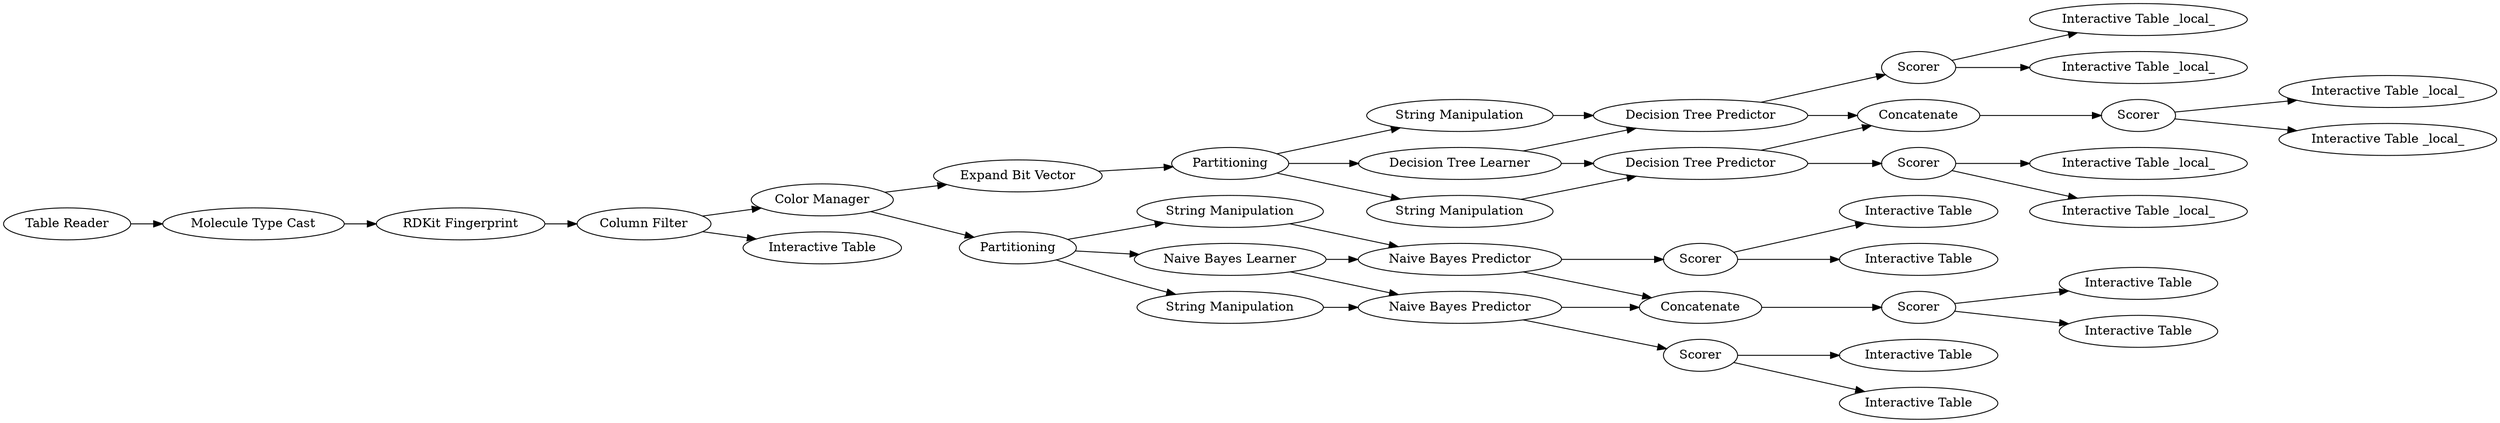digraph {
	"-8771212247369929625_365" [label="Interactive Table _local_"]
	"-8771212247369929625_355" [label=Scorer]
	"-8771212247369929625_364" [label="String Manipulation"]
	"-8771212247369929625_56" [label="Interactive Table"]
	"-8771212247369929625_363" [label="Interactive Table _local_"]
	"-8771212247369929625_50" [label=Concatenate]
	"-8771212247369929625_367" [label="Decision Tree Learner"]
	"-8771212247369929625_345" [label="Molecule Type Cast"]
	"-8771212247369929625_49" [label="String Manipulation"]
	"-8771212247369929625_55" [label="Interactive Table"]
	"-8771212247369929625_356" [label=Scorer]
	"-8771212247369929625_58" [label="Interactive Table"]
	"-8771212247369929625_5" [label="Color Manager"]
	"-8771212247369929625_361" [label="Interactive Table _local_"]
	"-8771212247369929625_370" [label="Expand Bit Vector"]
	"-8771212247369929625_366" [label="Interactive Table _local_"]
	"-8771212247369929625_354" [label=Scorer]
	"-8771212247369929625_62" [label=Scorer]
	"-8771212247369929625_357" [label="String Manipulation"]
	"-8771212247369929625_349" [label="Naive Bayes Predictor"]
	"-8771212247369929625_54" [label="Interactive Table"]
	"-8771212247369929625_362" [label=Partitioning]
	"-8771212247369929625_14" [label=Partitioning]
	"-8771212247369929625_64" [label=Scorer]
	"-8771212247369929625_63" [label=Scorer]
	"-8771212247369929625_253" [label="RDKit Fingerprint"]
	"-8771212247369929625_344" [label="Table Reader"]
	"-8771212247369929625_48" [label="String Manipulation"]
	"-8771212247369929625_350" [label="Naive Bayes Predictor"]
	"-8771212247369929625_358" [label=Concatenate]
	"-8771212247369929625_53" [label="Interactive Table"]
	"-8771212247369929625_368" [label="Decision Tree Predictor"]
	"-8771212247369929625_57" [label="Interactive Table"]
	"-8771212247369929625_359" [label="Interactive Table _local_"]
	"-8771212247369929625_348" [label="Column Filter"]
	"-8771212247369929625_51" [label="Interactive Table"]
	"-8771212247369929625_351" [label="Interactive Table _local_"]
	"-8771212247369929625_369" [label="Decision Tree Predictor"]
	"-8771212247369929625_59" [label="Naive Bayes Learner"]
	"-8771212247369929625_368" -> "-8771212247369929625_358"
	"-8771212247369929625_358" -> "-8771212247369929625_356"
	"-8771212247369929625_14" -> "-8771212247369929625_48"
	"-8771212247369929625_349" -> "-8771212247369929625_50"
	"-8771212247369929625_59" -> "-8771212247369929625_350"
	"-8771212247369929625_355" -> "-8771212247369929625_351"
	"-8771212247369929625_14" -> "-8771212247369929625_49"
	"-8771212247369929625_62" -> "-8771212247369929625_54"
	"-8771212247369929625_356" -> "-8771212247369929625_366"
	"-8771212247369929625_364" -> "-8771212247369929625_369"
	"-8771212247369929625_48" -> "-8771212247369929625_349"
	"-8771212247369929625_59" -> "-8771212247369929625_349"
	"-8771212247369929625_362" -> "-8771212247369929625_357"
	"-8771212247369929625_362" -> "-8771212247369929625_364"
	"-8771212247369929625_369" -> "-8771212247369929625_354"
	"-8771212247369929625_62" -> "-8771212247369929625_53"
	"-8771212247369929625_368" -> "-8771212247369929625_355"
	"-8771212247369929625_5" -> "-8771212247369929625_370"
	"-8771212247369929625_5" -> "-8771212247369929625_14"
	"-8771212247369929625_350" -> "-8771212247369929625_50"
	"-8771212247369929625_350" -> "-8771212247369929625_64"
	"-8771212247369929625_64" -> "-8771212247369929625_58"
	"-8771212247369929625_14" -> "-8771212247369929625_59"
	"-8771212247369929625_357" -> "-8771212247369929625_368"
	"-8771212247369929625_253" -> "-8771212247369929625_348"
	"-8771212247369929625_354" -> "-8771212247369929625_365"
	"-8771212247369929625_64" -> "-8771212247369929625_57"
	"-8771212247369929625_63" -> "-8771212247369929625_55"
	"-8771212247369929625_355" -> "-8771212247369929625_363"
	"-8771212247369929625_367" -> "-8771212247369929625_368"
	"-8771212247369929625_49" -> "-8771212247369929625_350"
	"-8771212247369929625_370" -> "-8771212247369929625_362"
	"-8771212247369929625_362" -> "-8771212247369929625_367"
	"-8771212247369929625_369" -> "-8771212247369929625_358"
	"-8771212247369929625_354" -> "-8771212247369929625_359"
	"-8771212247369929625_63" -> "-8771212247369929625_56"
	"-8771212247369929625_356" -> "-8771212247369929625_361"
	"-8771212247369929625_345" -> "-8771212247369929625_253"
	"-8771212247369929625_348" -> "-8771212247369929625_5"
	"-8771212247369929625_367" -> "-8771212247369929625_369"
	"-8771212247369929625_348" -> "-8771212247369929625_51"
	"-8771212247369929625_349" -> "-8771212247369929625_62"
	"-8771212247369929625_344" -> "-8771212247369929625_345"
	"-8771212247369929625_50" -> "-8771212247369929625_63"
	rankdir=LR
}
